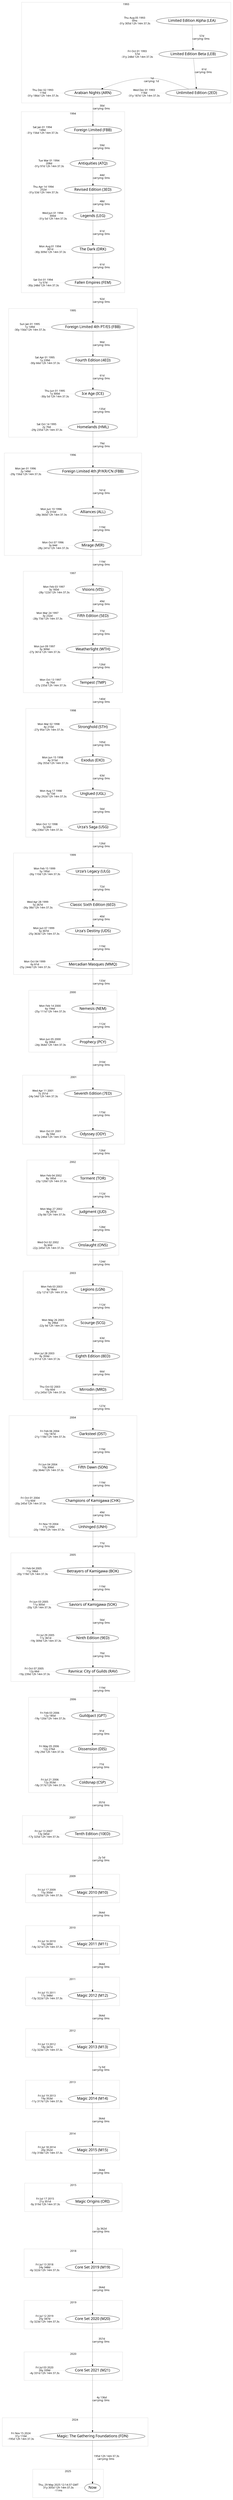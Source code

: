 digraph {
    node [fontname="Simple Plan";];
    edge [fontname="Master Photograph";];
    fontname="Simple Plan";
    rankdir="TD";
    subgraph cluster_1993 {
        penwidth="0.2";
        label="1993";
        subgraph {
            peripheries=0;
            cluster=true;
            label="";
            "Limited Edition Alpha (LEA)" [fontsize="20";];
            "annotation0" [label="Thu Aug 05 1993\n0ms\n-31y 305d 12h 14m 37.3s"; margin="0.2"; shape="plaintext"; style="dotted";];
            "annotation0" -> "Limited Edition Alpha (LEA)" [arrowhead="none"; minlen="0"; penwidth="0.5"; style="dotted"; tailclip="false"; weight="0";];
        }
        subgraph {
            peripheries=0;
            cluster=true;
            label="";
            "Limited Edition Beta (LEB)" [fontsize="20";];
            "annotation1" [label="Fri Oct 01 1993\n57d\n-31y 248d 12h 14m 37.3s"; margin="0.2"; shape="plaintext"; style="dotted";];
            "annotation1" -> "Limited Edition Beta (LEB)" [arrowhead="none"; minlen="0"; penwidth="0.5"; style="dotted"; tailclip="false"; weight="0";];
            "Limited Edition Alpha (LEA)" -> "Limited Edition Beta (LEB)" [label="  57d\ncarrying: 0ms"; minlen="2.097141118779237"; penwidth="0.5"; weight="1";];
        }
        subgraph {
            peripheries=0;
            cluster=true;
            label="";
            "Unlimited Edition (2ED)" [fontsize="20";];
            "annotation2" [label="Wed Dec 01 1993\n118d\n-31y 187d 12h 14m 37.3s"; margin="0.2"; shape="plaintext"; style="dotted";];
            "annotation2" -> "Unlimited Edition (2ED)" [arrowhead="none"; minlen="0"; penwidth="0.5"; style="dotted"; tailclip="false"; weight="0";];
            "Limited Edition Beta (LEB)" -> "Unlimited Edition (2ED)" [label="  61d\ncarrying: 0ms"; minlen="2.164963715117998"; penwidth="0.5"; weight="1";];
        }
        subgraph {
            peripheries=0;
            cluster=true;
            label="";
            "Arabian Nights (ARN)" [fontsize="20";];
            "annotation3" [label="Thu Dec 02 1993\n119d\n-31y 186d 12h 14m 37.3s"; margin="0.2"; shape="plaintext"; style="dotted";];
            "annotation3" -> "Arabian Nights (ARN)" [arrowhead="none"; minlen="0"; penwidth="0.5"; style="dotted"; tailclip="false"; weight="0";];
            "Unlimited Edition (2ED)" -> "Arabian Nights (ARN)" [label="  1d\ncarrying: 1d"; minlen="0.01"; penwidth="0.5"; weight="1";];
        }
    }
    subgraph cluster_1994 {
        penwidth="0.2";
        label="1994";
        subgraph {
            peripheries=0;
            cluster=true;
            label="";
            "Foreign Limited (FBB)" [fontsize="20";];
            "annotation4" [label="Sat Jan 01 1994\n149d\n-31y 156d 12h 14m 37.3s"; margin="0.2"; shape="plaintext"; style="dotted";];
            "annotation4" -> "Foreign Limited (FBB)" [arrowhead="none"; minlen="0"; penwidth="0.5"; style="dotted"; tailclip="false"; weight="0";];
            "Arabian Nights (ARN)" -> "Foreign Limited (FBB)" [label="  30d\ncarrying: 0ms"; minlen="1.488077055429833"; penwidth="0.5"; weight="1";];
        }
        subgraph {
            peripheries=0;
            cluster=true;
            label="";
            "Antiquities (ATQ)" [fontsize="20";];
            "annotation5" [label="Tue Mar 01 1994\n208d\n-31y 97d 12h 14m 37.3s"; margin="0.2"; shape="plaintext"; style="dotted";];
            "annotation5" -> "Antiquities (ATQ)" [arrowhead="none"; minlen="0"; penwidth="0.5"; style="dotted"; tailclip="false"; weight="0";];
            "Foreign Limited (FBB)" -> "Antiquities (ATQ)" [label="  59d\ncarrying: 0ms"; minlen="2.1316272948504063"; penwidth="0.5"; weight="1";];
        }
        subgraph {
            peripheries=0;
            cluster=true;
            label="";
            "Revised Edition (3ED)" [fontsize="20";];
            "annotation6" [label="Thu Apr 14 1994\n252d\n-31y 53d 12h 14m 37.3s"; margin="0.2"; shape="plaintext"; style="dotted";];
            "annotation6" -> "Revised Edition (3ED)" [arrowhead="none"; minlen="0"; penwidth="0.5"; style="dotted"; tailclip="false"; weight="0";];
            "Antiquities (ATQ)" -> "Revised Edition (3ED)" [label="  44d\ncarrying: 0ms"; minlen="1.8382794848629478"; penwidth="0.5"; weight="1";];
        }
        subgraph {
            peripheries=0;
            cluster=true;
            label="";
            "Legends (LEG)" [fontsize="20";];
            "annotation7" [label="Wed Jun 01 1994\n300d\n-31y 5d 12h 14m 37.3s"; margin="0.2"; shape="plaintext"; style="dotted";];
            "annotation7" -> "Legends (LEG)" [arrowhead="none"; minlen="0"; penwidth="0.5"; style="dotted"; tailclip="false"; weight="0";];
            "Revised Edition (3ED)" -> "Legends (LEG)" [label="  48d\ncarrying: 0ms"; minlen="1.9252908618525777"; penwidth="0.5"; weight="1";];
        }
        subgraph {
            peripheries=0;
            cluster=true;
            label="";
            "The Dark (DRK)" [fontsize="20";];
            "annotation8" [label="Mon Aug 01 1994\n361d\n-30y 309d 12h 14m 37.3s"; margin="0.2"; shape="plaintext"; style="dotted";];
            "annotation8" -> "The Dark (DRK)" [arrowhead="none"; minlen="0"; penwidth="0.5"; style="dotted"; tailclip="false"; weight="0";];
            "Legends (LEG)" -> "The Dark (DRK)" [label="  61d\ncarrying: 0ms"; minlen="2.164963715117998"; penwidth="0.5"; weight="1";];
        }
        subgraph {
            peripheries=0;
            cluster=true;
            label="";
            "Fallen Empires (FEM)" [fontsize="20";];
            "annotation9" [label="Sat Oct 01 1994\n1y 57d\n-30y 248d 12h 14m 37.3s"; margin="0.2"; shape="plaintext"; style="dotted";];
            "annotation9" -> "Fallen Empires (FEM)" [arrowhead="none"; minlen="0"; penwidth="0.5"; style="dotted"; tailclip="false"; weight="0";];
            "The Dark (DRK)" -> "Fallen Empires (FEM)" [label="  61d\ncarrying: 0ms"; minlen="2.164963715117998"; penwidth="0.5"; weight="1";];
        }
    }
    subgraph cluster_1995 {
        penwidth="0.2";
        label="1995";
        subgraph {
            peripheries=0;
            cluster=true;
            label="";
            "Foreign Limited 4th PT/ES (FBB)" [fontsize="20";];
            "annotation10" [label="Sun Jan 01 1995\n1y 149d\n-30y 156d 12h 14m 37.3s"; margin="0.2"; shape="plaintext"; style="dotted";];
            "annotation10" -> "Foreign Limited 4th PT/ES (FBB)" [arrowhead="none"; minlen="0"; penwidth="0.5"; style="dotted"; tailclip="false"; weight="0";];
            "Fallen Empires (FEM)" -> "Foreign Limited 4th PT/ES (FBB)" [label="  92d\ncarrying: 0ms"; minlen="2.575878427993727"; penwidth="0.5"; weight="1";];
        }
        subgraph {
            peripheries=0;
            cluster=true;
            label="";
            "Fourth Edition (4ED)" [fontsize="20";];
            "annotation11" [label="Sat Apr 01 1995\n1y 239d\n-30y 66d 12h 14m 37.3s"; margin="0.2"; shape="plaintext"; style="dotted";];
            "annotation11" -> "Fourth Edition (4ED)" [arrowhead="none"; minlen="0"; penwidth="0.5"; style="dotted"; tailclip="false"; weight="0";];
            "Foreign Limited 4th PT/ES (FBB)" -> "Fourth Edition (4ED)" [label="  90d\ncarrying: 0ms"; minlen="2.5538995212749516"; penwidth="0.5"; weight="1";];
        }
        subgraph {
            peripheries=0;
            cluster=true;
            label="";
            "Ice Age (ICE)" [fontsize="20";];
            "annotation12" [label="Thu Jun 01 1995\n1y 300d\n-30y 5d 12h 14m 37.3s"; margin="0.2"; shape="plaintext"; style="dotted";];
            "annotation12" -> "Ice Age (ICE)" [arrowhead="none"; minlen="0"; penwidth="0.5"; style="dotted"; tailclip="false"; weight="0";];
            "Fourth Edition (4ED)" -> "Ice Age (ICE)" [label="  61d\ncarrying: 0ms"; minlen="2.164963715117998"; penwidth="0.5"; weight="1";];
        }
        subgraph {
            peripheries=0;
            cluster=true;
            label="";
            "Homelands (HML)" [fontsize="20";];
            "annotation13" [label="Sat Oct 14 1995\n2y 70d\n-29y 235d 12h 14m 37.3s"; margin="0.2"; shape="plaintext"; style="dotted";];
            "annotation13" -> "Homelands (HML)" [arrowhead="none"; minlen="0"; penwidth="0.5"; style="dotted"; tailclip="false"; weight="0";];
            "Ice Age (ICE)" -> "Homelands (HML)" [label="  135d\ncarrying: 0ms"; minlen="2.959364629383116"; penwidth="0.5"; weight="1";];
        }
    }
    subgraph cluster_1996 {
        penwidth="0.2";
        label="1996";
        subgraph {
            peripheries=0;
            cluster=true;
            label="";
            "Foreign Limited 4th JP/KR/CN (FBB)" [fontsize="20";];
            "annotation14" [label="Mon Jan 01 1996\n2y 149d\n-29y 156d 12h 14m 37.3s"; margin="0.2"; shape="plaintext"; style="dotted";];
            "annotation14" -> "Foreign Limited 4th JP/KR/CN (FBB)" [arrowhead="none"; minlen="0"; penwidth="0.5"; style="dotted"; tailclip="false"; weight="0";];
            "Homelands (HML)" -> "Foreign Limited 4th JP/KR/CN (FBB)" [label="  79d\ncarrying: 0ms"; minlen="2.423537703411708"; penwidth="0.5"; weight="1";];
        }
        subgraph {
            peripheries=0;
            cluster=true;
            label="";
            "Alliances (ALL)" [fontsize="20";];
            "annotation15" [label="Mon Jun 10 1996\n2y 310d\n-28y 360d 12h 14m 37.3s"; margin="0.2"; shape="plaintext"; style="dotted";];
            "annotation15" -> "Alliances (ALL)" [arrowhead="none"; minlen="0"; penwidth="0.5"; style="dotted"; tailclip="false"; weight="0";];
            "Foreign Limited 4th JP/KR/CN (FBB)" -> "Alliances (ALL)" [label="  161d\ncarrying: 0ms"; minlen="3.1354942159291497"; penwidth="0.5"; weight="1";];
        }
        subgraph {
            peripheries=0;
            cluster=true;
            label="";
            "Mirage (MIR)" [fontsize="20";];
            "annotation16" [label="Mon Oct 07 1996\n3y 64d\n-28y 241d 12h 14m 37.3s"; margin="0.2"; shape="plaintext"; style="dotted";];
            "annotation16" -> "Mirage (MIR)" [arrowhead="none"; minlen="0"; penwidth="0.5"; style="dotted"; tailclip="false"; weight="0";];
            "Alliances (ALL)" -> "Mirage (MIR)" [label="  119d\ncarrying: 0ms"; minlen="2.833213344056216"; penwidth="0.5"; weight="1";];
        }
    }
    subgraph cluster_1997 {
        penwidth="0.2";
        label="1997";
        subgraph {
            peripheries=0;
            cluster=true;
            label="";
            "Visions (VIS)" [fontsize="20";];
            "annotation17" [label="Mon Feb 03 1997\n3y 183d\n-28y 122d 12h 14m 37.3s"; margin="0.2"; shape="plaintext"; style="dotted";];
            "annotation17" -> "Visions (VIS)" [arrowhead="none"; minlen="0"; penwidth="0.5"; style="dotted"; tailclip="false"; weight="0";];
            "Mirage (MIR)" -> "Visions (VIS)" [label="  119d\ncarrying: 0ms"; minlen="2.833213344056216"; penwidth="0.5"; weight="1";];
        }
        subgraph {
            peripheries=0;
            cluster=true;
            label="";
            "Fifth Edition (5ED)" [fontsize="20";];
            "annotation18" [label="Mon Mar 24 1997\n3y 232d\n-28y 73d 12h 14m 37.3s"; margin="0.2"; shape="plaintext"; style="dotted";];
            "annotation18" -> "Fifth Edition (5ED)" [arrowhead="none"; minlen="0"; penwidth="0.5"; style="dotted"; tailclip="false"; weight="0";];
            "Visions (VIS)" -> "Fifth Edition (5ED)" [label="  49d\ncarrying: 0ms"; minlen="1.9459101490553132"; penwidth="0.5"; weight="1";];
        }
        subgraph {
            peripheries=0;
            cluster=true;
            label="";
            "Weatherlight (WTH)" [fontsize="20";];
            "annotation19" [label="Mon Jun 09 1997\n3y 309d\n-27y 361d 12h 14m 37.3s"; margin="0.2"; shape="plaintext"; style="dotted";];
            "annotation19" -> "Weatherlight (WTH)" [arrowhead="none"; minlen="0"; penwidth="0.5"; style="dotted"; tailclip="false"; weight="0";];
            "Fifth Edition (5ED)" -> "Weatherlight (WTH)" [label="  77d\ncarrying: 0ms"; minlen="2.3978952727983707"; penwidth="0.5"; weight="1";];
        }
        subgraph {
            peripheries=0;
            cluster=true;
            label="";
            "Tempest (TMP)" [fontsize="20";];
            "annotation20" [label="Mon Oct 13 1997\n4y 70d\n-27y 235d 12h 14m 37.3s"; margin="0.2"; shape="plaintext"; style="dotted";];
            "annotation20" -> "Tempest (TMP)" [arrowhead="none"; minlen="0"; penwidth="0.5"; style="dotted"; tailclip="false"; weight="0";];
            "Weatherlight (WTH)" -> "Tempest (TMP)" [label="  126d\ncarrying: 0ms"; minlen="2.8903717578961645"; penwidth="0.5"; weight="1";];
        }
    }
    subgraph cluster_1998 {
        penwidth="0.2";
        label="1998";
        subgraph {
            peripheries=0;
            cluster=true;
            label="";
            "Stronghold (STH)" [fontsize="20";];
            "annotation21" [label="Mon Mar 02 1998\n4y 210d\n-27y 95d 12h 14m 37.3s"; margin="0.2"; shape="plaintext"; style="dotted";];
            "annotation21" -> "Stronghold (STH)" [arrowhead="none"; minlen="0"; penwidth="0.5"; style="dotted"; tailclip="false"; weight="0";];
            "Tempest (TMP)" -> "Stronghold (STH)" [label="  140d\ncarrying: 0ms"; minlen="2.995732273553991"; penwidth="0.5"; weight="1";];
        }
        subgraph {
            peripheries=0;
            cluster=true;
            label="";
            "Exodus (EXO)" [fontsize="20";];
            "annotation22" [label="Mon Jun 15 1998\n4y 315d\n-26y 355d 12h 14m 37.3s"; margin="0.2"; shape="plaintext"; style="dotted";];
            "annotation22" -> "Exodus (EXO)" [arrowhead="none"; minlen="0"; penwidth="0.5"; style="dotted"; tailclip="false"; weight="0";];
            "Stronghold (STH)" -> "Exodus (EXO)" [label="  105d\ncarrying: 0ms"; minlen="2.70805020110221"; penwidth="0.5"; weight="1";];
        }
        subgraph {
            peripheries=0;
            cluster=true;
            label="";
            "Unglued (UGL)" [fontsize="20";];
            "annotation23" [label="Mon Aug 17 1998\n5y 13d\n-26y 292d 12h 14m 37.3s"; margin="0.2"; shape="plaintext"; style="dotted";];
            "annotation23" -> "Unglued (UGL)" [arrowhead="none"; minlen="0"; penwidth="0.5"; style="dotted"; tailclip="false"; weight="0";];
            "Exodus (EXO)" -> "Unglued (UGL)" [label="  63d\ncarrying: 0ms"; minlen="2.1972245773362196"; penwidth="0.5"; weight="1";];
        }
        subgraph {
            peripheries=0;
            cluster=true;
            label="";
            "Urza's Saga (USG)" [fontsize="20";];
            "annotation24" [label="Mon Oct 12 1998\n5y 69d\n-26y 236d 12h 14m 37.3s"; margin="0.2"; shape="plaintext"; style="dotted";];
            "annotation24" -> "Urza's Saga (USG)" [arrowhead="none"; minlen="0"; penwidth="0.5"; style="dotted"; tailclip="false"; weight="0";];
            "Unglued (UGL)" -> "Urza's Saga (USG)" [label="  56d\ncarrying: 0ms"; minlen="2.0794415416798357"; penwidth="0.5"; weight="1";];
        }
    }
    subgraph cluster_1999 {
        penwidth="0.2";
        label="1999";
        subgraph {
            peripheries=0;
            cluster=true;
            label="";
            "Urza's Legacy (ULG)" [fontsize="20";];
            "annotation25" [label="Mon Feb 15 1999\n5y 195d\n-26y 110d 12h 14m 37.3s"; margin="0.2"; shape="plaintext"; style="dotted";];
            "annotation25" -> "Urza's Legacy (ULG)" [arrowhead="none"; minlen="0"; penwidth="0.5"; style="dotted"; tailclip="false"; weight="0";];
            "Urza's Saga (USG)" -> "Urza's Legacy (ULG)" [label="  126d\ncarrying: 0ms"; minlen="2.8903717578961645"; penwidth="0.5"; weight="1";];
        }
        subgraph {
            peripheries=0;
            cluster=true;
            label="";
            "Classic Sixth Edition (6ED)" [fontsize="20";];
            "annotation26" [label="Wed Apr 28 1999\n5y 267d\n-26y 38d 12h 14m 37.3s"; margin="0.2"; shape="plaintext"; style="dotted";];
            "annotation26" -> "Classic Sixth Edition (6ED)" [arrowhead="none"; minlen="0"; penwidth="0.5"; style="dotted"; tailclip="false"; weight="0";];
            "Urza's Legacy (ULG)" -> "Classic Sixth Edition (6ED)" [label="  72d\ncarrying: 0ms"; minlen="2.330755969960742"; penwidth="0.5"; weight="1";];
        }
        subgraph {
            peripheries=0;
            cluster=true;
            label="";
            "Urza's Destiny (UDS)" [fontsize="20";];
            "annotation27" [label="Mon Jun 07 1999\n5y 307d\n-25y 363d 12h 14m 37.3s"; margin="0.2"; shape="plaintext"; style="dotted";];
            "annotation27" -> "Urza's Destiny (UDS)" [arrowhead="none"; minlen="0"; penwidth="0.5"; style="dotted"; tailclip="false"; weight="0";];
            "Classic Sixth Edition (6ED)" -> "Urza's Destiny (UDS)" [label="  40d\ncarrying: 0ms"; minlen="1.742969305058623"; penwidth="0.5"; weight="1";];
        }
        subgraph {
            peripheries=0;
            cluster=true;
            label="";
            "Mercadian Masques (MMQ)" [fontsize="20";];
            "annotation28" [label="Mon Oct 04 1999\n6y 61d\n-25y 244d 12h 14m 37.3s"; margin="0.2"; shape="plaintext"; style="dotted";];
            "annotation28" -> "Mercadian Masques (MMQ)" [arrowhead="none"; minlen="0"; penwidth="0.5"; style="dotted"; tailclip="false"; weight="0";];
            "Urza's Destiny (UDS)" -> "Mercadian Masques (MMQ)" [label="  119d\ncarrying: 0ms"; minlen="2.833213344056216"; penwidth="0.5"; weight="1";];
        }
    }
    subgraph cluster_2000 {
        penwidth="0.2";
        label="2000";
        subgraph {
            peripheries=0;
            cluster=true;
            label="";
            "Nemesis (NEM)" [fontsize="20";];
            "annotation29" [label="Mon Feb 14 2000\n6y 194d\n-25y 111d 12h 14m 37.3s"; margin="0.2"; shape="plaintext"; style="dotted";];
            "annotation29" -> "Nemesis (NEM)" [arrowhead="none"; minlen="0"; penwidth="0.5"; style="dotted"; tailclip="false"; weight="0";];
            "Mercadian Masques (MMQ)" -> "Nemesis (NEM)" [label="  133d\ncarrying: 0ms"; minlen="2.9444389791664403"; penwidth="0.5"; weight="1";];
        }
        subgraph {
            peripheries=0;
            cluster=true;
            label="";
            "Prophecy (PCY)" [fontsize="20";];
            "annotation30" [label="Mon Jun 05 2000\n6y 306d\n-24y 364d 12h 14m 37.3s"; margin="0.2"; shape="plaintext"; style="dotted";];
            "annotation30" -> "Prophecy (PCY)" [arrowhead="none"; minlen="0"; penwidth="0.5"; style="dotted"; tailclip="false"; weight="0";];
            "Nemesis (NEM)" -> "Prophecy (PCY)" [label="  112d\ncarrying: 0ms"; minlen="2.772588722239781"; penwidth="0.5"; weight="1";];
        }
    }
    subgraph cluster_2001 {
        penwidth="0.2";
        label="2001";
        subgraph {
            peripheries=0;
            cluster=true;
            label="";
            "Seventh Edition (7ED)" [fontsize="20";];
            "annotation31" [label="Wed Apr 11 2001\n7y 251d\n-24y 54d 12h 14m 37.3s"; margin="0.2"; shape="plaintext"; style="dotted";];
            "annotation31" -> "Seventh Edition (7ED)" [arrowhead="none"; minlen="0"; penwidth="0.5"; style="dotted"; tailclip="false"; weight="0";];
            "Prophecy (PCY)" -> "Seventh Edition (7ED)" [label="  310d\ncarrying: 0ms"; minlen="3.7906621484238787"; penwidth="0.5"; weight="1";];
        }
        subgraph {
            peripheries=0;
            cluster=true;
            label="";
            "Odyssey (ODY)" [fontsize="20";];
            "annotation32" [label="Mon Oct 01 2001\n8y 59d\n-23y 246d 12h 14m 37.3s"; margin="0.2"; shape="plaintext"; style="dotted";];
            "annotation32" -> "Odyssey (ODY)" [arrowhead="none"; minlen="0"; penwidth="0.5"; style="dotted"; tailclip="false"; weight="0";];
            "Seventh Edition (7ED)" -> "Odyssey (ODY)" [label="  173d\ncarrying: 0ms"; minlen="3.207381445442466"; penwidth="0.5"; weight="1";];
        }
    }
    subgraph cluster_2002 {
        penwidth="0.2";
        label="2002";
        subgraph {
            peripheries=0;
            cluster=true;
            label="";
            "Torment (TOR)" [fontsize="20";];
            "annotation33" [label="Mon Feb 04 2002\n8y 185d\n-23y 120d 12h 14m 37.3s"; margin="0.2"; shape="plaintext"; style="dotted";];
            "annotation33" -> "Torment (TOR)" [arrowhead="none"; minlen="0"; penwidth="0.5"; style="dotted"; tailclip="false"; weight="0";];
            "Odyssey (ODY)" -> "Torment (TOR)" [label="  126d\ncarrying: 0ms"; minlen="2.8903717578961645"; penwidth="0.5"; weight="1";];
        }
        subgraph {
            peripheries=0;
            cluster=true;
            label="";
            "Judgment (JUD)" [fontsize="20";];
            "annotation34" [label="Mon May 27 2002\n8y 297d\n-23y 8d 12h 14m 37.3s"; margin="0.2"; shape="plaintext"; style="dotted";];
            "annotation34" -> "Judgment (JUD)" [arrowhead="none"; minlen="0"; penwidth="0.5"; style="dotted"; tailclip="false"; weight="0";];
            "Torment (TOR)" -> "Judgment (JUD)" [label="  112d\ncarrying: 0ms"; minlen="2.772588722239781"; penwidth="0.5"; weight="1";];
        }
        subgraph {
            peripheries=0;
            cluster=true;
            label="";
            "Onslaught (ONS)" [fontsize="20";];
            "annotation35" [label="Wed Oct 02 2002\n9y 60d\n-22y 245d 12h 14m 37.3s"; margin="0.2"; shape="plaintext"; style="dotted";];
            "annotation35" -> "Onslaught (ONS)" [arrowhead="none"; minlen="0"; penwidth="0.5"; style="dotted"; tailclip="false"; weight="0";];
            "Judgment (JUD)" -> "Onslaught (ONS)" [label="  128d\ncarrying: 0ms"; minlen="2.906120114864304"; penwidth="0.5"; weight="1";];
        }
    }
    subgraph cluster_2003 {
        penwidth="0.2";
        label="2003";
        subgraph {
            peripheries=0;
            cluster=true;
            label="";
            "Legions (LGN)" [fontsize="20";];
            "annotation36" [label="Mon Feb 03 2003\n9y 184d\n-22y 121d 12h 14m 37.3s"; margin="0.2"; shape="plaintext"; style="dotted";];
            "annotation36" -> "Legions (LGN)" [arrowhead="none"; minlen="0"; penwidth="0.5"; style="dotted"; tailclip="false"; weight="0";];
            "Onslaught (ONS)" -> "Legions (LGN)" [label="  124d\ncarrying: 0ms"; minlen="2.8743714165497236"; penwidth="0.5"; weight="1";];
        }
        subgraph {
            peripheries=0;
            cluster=true;
            label="";
            "Scourge (SCG)" [fontsize="20";];
            "annotation37" [label="Mon May 26 2003\n9y 296d\n-22y 9d 12h 14m 37.3s"; margin="0.2"; shape="plaintext"; style="dotted";];
            "annotation37" -> "Scourge (SCG)" [arrowhead="none"; minlen="0"; penwidth="0.5"; style="dotted"; tailclip="false"; weight="0";];
            "Legions (LGN)" -> "Scourge (SCG)" [label="  112d\ncarrying: 0ms"; minlen="2.772588722239781"; penwidth="0.5"; weight="1";];
        }
        subgraph {
            peripheries=0;
            cluster=true;
            label="";
            "Eighth Edition (8ED)" [fontsize="20";];
            "annotation38" [label="Mon Jul 28 2003\n9y 359d\n-21y 311d 12h 14m 37.3s"; margin="0.2"; shape="plaintext"; style="dotted";];
            "annotation38" -> "Eighth Edition (8ED)" [arrowhead="none"; minlen="0"; penwidth="0.5"; style="dotted"; tailclip="false"; weight="0";];
            "Scourge (SCG)" -> "Eighth Edition (8ED)" [label="  63d\ncarrying: 0ms"; minlen="2.1972245773362196"; penwidth="0.5"; weight="1";];
        }
        subgraph {
            peripheries=0;
            cluster=true;
            label="";
            "Mirrodin (MRD)" [fontsize="20";];
            "annotation39" [label="Thu Oct 02 2003\n10y 60d\n-21y 245d 12h 14m 37.3s"; margin="0.2"; shape="plaintext"; style="dotted";];
            "annotation39" -> "Mirrodin (MRD)" [arrowhead="none"; minlen="0"; penwidth="0.5"; style="dotted"; tailclip="false"; weight="0";];
            "Eighth Edition (8ED)" -> "Mirrodin (MRD)" [label="  66d\ncarrying: 0ms"; minlen="2.243744592971112"; penwidth="0.5"; weight="1";];
        }
    }
    subgraph cluster_2004 {
        penwidth="0.2";
        label="2004";
        subgraph {
            peripheries=0;
            cluster=true;
            label="";
            "Darksteel (DST)" [fontsize="20";];
            "annotation40" [label="Fri Feb 06 2004\n10y 187d\n-21y 118d 12h 14m 37.3s"; margin="0.2"; shape="plaintext"; style="dotted";];
            "annotation40" -> "Darksteel (DST)" [arrowhead="none"; minlen="0"; penwidth="0.5"; style="dotted"; tailclip="false"; weight="0";];
            "Mirrodin (MRD)" -> "Darksteel (DST)" [label="  127d\ncarrying: 0ms"; minlen="2.8982769374032777"; penwidth="0.5"; weight="1";];
        }
        subgraph {
            peripheries=0;
            cluster=true;
            label="";
            "Fifth Dawn (5DN)" [fontsize="20";];
            "annotation41" [label="Fri Jun 04 2004\n10y 306d\n-20y 364d 12h 14m 37.3s"; margin="0.2"; shape="plaintext"; style="dotted";];
            "annotation41" -> "Fifth Dawn (5DN)" [arrowhead="none"; minlen="0"; penwidth="0.5"; style="dotted"; tailclip="false"; weight="0";];
            "Darksteel (DST)" -> "Fifth Dawn (5DN)" [label="  119d\ncarrying: 0ms"; minlen="2.833213344056216"; penwidth="0.5"; weight="1";];
        }
        subgraph {
            peripheries=0;
            cluster=true;
            label="";
            "Champions of Kamigawa (CHK)" [fontsize="20";];
            "annotation42" [label="Fri Oct 01 2004\n11y 60d\n-20y 245d 12h 14m 37.3s"; margin="0.2"; shape="plaintext"; style="dotted";];
            "annotation42" -> "Champions of Kamigawa (CHK)" [arrowhead="none"; minlen="0"; penwidth="0.5"; style="dotted"; tailclip="false"; weight="0";];
            "Fifth Dawn (5DN)" -> "Champions of Kamigawa (CHK)" [label="  119d\ncarrying: 0ms"; minlen="2.833213344056216"; penwidth="0.5"; weight="1";];
        }
        subgraph {
            peripheries=0;
            cluster=true;
            label="";
            "Unhinged (UNH)" [fontsize="20";];
            "annotation43" [label="Fri Nov 19 2004\n11y 109d\n-20y 196d 12h 14m 37.3s"; margin="0.2"; shape="plaintext"; style="dotted";];
            "annotation43" -> "Unhinged (UNH)" [arrowhead="none"; minlen="0"; penwidth="0.5"; style="dotted"; tailclip="false"; weight="0";];
            "Champions of Kamigawa (CHK)" -> "Unhinged (UNH)" [label="  49d\ncarrying: 0ms"; minlen="1.9459101490553132"; penwidth="0.5"; weight="1";];
        }
    }
    subgraph cluster_2005 {
        penwidth="0.2";
        label="2005";
        subgraph {
            peripheries=0;
            cluster=true;
            label="";
            "Betrayers of Kamigawa (BOK)" [fontsize="20";];
            "annotation44" [label="Fri Feb 04 2005\n11y 186d\n-20y 119d 12h 14m 37.3s"; margin="0.2"; shape="plaintext"; style="dotted";];
            "annotation44" -> "Betrayers of Kamigawa (BOK)" [arrowhead="none"; minlen="0"; penwidth="0.5"; style="dotted"; tailclip="false"; weight="0";];
            "Unhinged (UNH)" -> "Betrayers of Kamigawa (BOK)" [label="  77d\ncarrying: 0ms"; minlen="2.3978952727983707"; penwidth="0.5"; weight="1";];
        }
        subgraph {
            peripheries=0;
            cluster=true;
            label="";
            "Saviors of Kamigawa (SOK)" [fontsize="20";];
            "annotation45" [label="Fri Jun 03 2005\n11y 305d\n-20y 12h 14m 37.3s"; margin="0.2"; shape="plaintext"; style="dotted";];
            "annotation45" -> "Saviors of Kamigawa (SOK)" [arrowhead="none"; minlen="0"; penwidth="0.5"; style="dotted"; tailclip="false"; weight="0";];
            "Betrayers of Kamigawa (BOK)" -> "Saviors of Kamigawa (SOK)" [label="  119d\ncarrying: 0ms"; minlen="2.833213344056216"; penwidth="0.5"; weight="1";];
        }
        subgraph {
            peripheries=0;
            cluster=true;
            label="";
            "Ninth Edition (9ED)" [fontsize="20";];
            "annotation46" [label="Fri Jul 29 2005\n11y 361d\n-19y 309d 12h 14m 37.3s"; margin="0.2"; shape="plaintext"; style="dotted";];
            "annotation46" -> "Ninth Edition (9ED)" [arrowhead="none"; minlen="0"; penwidth="0.5"; style="dotted"; tailclip="false"; weight="0";];
            "Saviors of Kamigawa (SOK)" -> "Ninth Edition (9ED)" [label="  56d\ncarrying: 0ms"; minlen="2.0794415416798357"; penwidth="0.5"; weight="1";];
        }
        subgraph {
            peripheries=0;
            cluster=true;
            label="";
            "Ravnica: City of Guilds (RAV)" [fontsize="20";];
            "annotation47" [label="Fri Oct 07 2005\n12y 66d\n-19y 239d 12h 14m 37.3s"; margin="0.2"; shape="plaintext"; style="dotted";];
            "annotation47" -> "Ravnica: City of Guilds (RAV)" [arrowhead="none"; minlen="0"; penwidth="0.5"; style="dotted"; tailclip="false"; weight="0";];
            "Ninth Edition (9ED)" -> "Ravnica: City of Guilds (RAV)" [label="  70d\ncarrying: 0ms"; minlen="2.302585092994046"; penwidth="0.5"; weight="1";];
        }
    }
    subgraph cluster_2006 {
        penwidth="0.2";
        label="2006";
        subgraph {
            peripheries=0;
            cluster=true;
            label="";
            "Guildpact (GPT)" [fontsize="20";];
            "annotation48" [label="Fri Feb 03 2006\n12y 185d\n-19y 120d 12h 14m 37.3s"; margin="0.2"; shape="plaintext"; style="dotted";];
            "annotation48" -> "Guildpact (GPT)" [arrowhead="none"; minlen="0"; penwidth="0.5"; style="dotted"; tailclip="false"; weight="0";];
            "Ravnica: City of Guilds (RAV)" -> "Guildpact (GPT)" [label="  119d\ncarrying: 0ms"; minlen="2.833213344056216"; penwidth="0.5"; weight="1";];
        }
        subgraph {
            peripheries=0;
            cluster=true;
            label="";
            "Dissension (DIS)" [fontsize="20";];
            "annotation49" [label="Fri May 05 2006\n12y 276d\n-19y 29d 12h 14m 37.3s"; margin="0.2"; shape="plaintext"; style="dotted";];
            "annotation49" -> "Dissension (DIS)" [arrowhead="none"; minlen="0"; penwidth="0.5"; style="dotted"; tailclip="false"; weight="0";];
            "Guildpact (GPT)" -> "Dissension (DIS)" [label="  91d\ncarrying: 0ms"; minlen="2.5649493574615367"; penwidth="0.5"; weight="1";];
        }
        subgraph {
            peripheries=0;
            cluster=true;
            label="";
            "Coldsnap (CSP)" [fontsize="20";];
            "annotation50" [label="Fri Jul 21 2006\n12y 353d\n-18y 317d 12h 14m 37.3s"; margin="0.2"; shape="plaintext"; style="dotted";];
            "annotation50" -> "Coldsnap (CSP)" [arrowhead="none"; minlen="0"; penwidth="0.5"; style="dotted"; tailclip="false"; weight="0";];
            "Dissension (DIS)" -> "Coldsnap (CSP)" [label="  77d\ncarrying: 0ms"; minlen="2.3978952727983707"; penwidth="0.5"; weight="1";];
        }
    }
    subgraph cluster_2007 {
        penwidth="0.2";
        label="2007";
        subgraph {
            peripheries=0;
            cluster=true;
            label="";
            "Tenth Edition (10ED)" [fontsize="20";];
            "annotation51" [label="Fri Jul 13 2007\n13y 345d\n-17y 325d 12h 14m 37.3s"; margin="0.2"; shape="plaintext"; style="dotted";];
            "annotation51" -> "Tenth Edition (10ED)" [arrowhead="none"; minlen="0"; penwidth="0.5"; style="dotted"; tailclip="false"; weight="0";];
            "Coldsnap (CSP)" -> "Tenth Edition (10ED)" [label="  357d\ncarrying: 0ms"; minlen="3.9318256327243257"; penwidth="0.5"; weight="1";];
        }
    }
    subgraph cluster_2009 {
        penwidth="0.2";
        label="2009";
        subgraph {
            peripheries=0;
            cluster=true;
            label="";
            "Magic 2010 (M10)" [fontsize="20";];
            "annotation52" [label="Fri Jul 17 2009\n15y 350d\n-15y 320d 12h 14m 37.3s"; margin="0.2"; shape="plaintext"; style="dotted";];
            "annotation52" -> "Magic 2010 (M10)" [arrowhead="none"; minlen="0"; penwidth="0.5"; style="dotted"; tailclip="false"; weight="0";];
            "Tenth Edition (10ED)" -> "Magic 2010 (M10)" [label="  2y 5d\ncarrying: 0ms"; minlen="4.653960350157523"; penwidth="0.5"; weight="1";];
        }
    }
    subgraph cluster_2010 {
        penwidth="0.2";
        label="2010";
        subgraph {
            peripheries=0;
            cluster=true;
            label="";
            "Magic 2011 (M11)" [fontsize="20";];
            "annotation53" [label="Fri Jul 16 2010\n16y 349d\n-14y 321d 12h 14m 37.3s"; margin="0.2"; shape="plaintext"; style="dotted";];
            "annotation53" -> "Magic 2011 (M11)" [arrowhead="none"; minlen="0"; penwidth="0.5"; style="dotted"; tailclip="false"; weight="0";];
            "Magic 2010 (M10)" -> "Magic 2011 (M11)" [label="  364d\ncarrying: 0ms"; minlen="3.9512437185814275"; penwidth="0.5"; weight="1";];
        }
    }
    subgraph cluster_2011 {
        penwidth="0.2";
        label="2011";
        subgraph {
            peripheries=0;
            cluster=true;
            label="";
            "Magic 2012 (M12)" [fontsize="20";];
            "annotation54" [label="Fri Jul 15 2011\n17y 348d\n-13y 322d 12h 14m 37.3s"; margin="0.2"; shape="plaintext"; style="dotted";];
            "annotation54" -> "Magic 2012 (M12)" [arrowhead="none"; minlen="0"; penwidth="0.5"; style="dotted"; tailclip="false"; weight="0";];
            "Magic 2011 (M11)" -> "Magic 2012 (M12)" [label="  364d\ncarrying: 0ms"; minlen="3.9512437185814275"; penwidth="0.5"; weight="1";];
        }
    }
    subgraph cluster_2012 {
        penwidth="0.2";
        label="2012";
        subgraph {
            peripheries=0;
            cluster=true;
            label="";
            "Magic 2013 (M13)" [fontsize="20";];
            "annotation55" [label="Fri Jul 13 2012\n18y 347d\n-12y 323d 12h 14m 37.3s"; margin="0.2"; shape="plaintext"; style="dotted";];
            "annotation55" -> "Magic 2013 (M13)" [arrowhead="none"; minlen="0"; penwidth="0.5"; style="dotted"; tailclip="false"; weight="0";];
            "Magic 2012 (M12)" -> "Magic 2013 (M13)" [label="  364d\ncarrying: 0ms"; minlen="3.9512437185814275"; penwidth="0.5"; weight="1";];
        }
    }
    subgraph cluster_2013 {
        penwidth="0.2";
        label="2013";
        subgraph {
            peripheries=0;
            cluster=true;
            label="";
            "Magic 2014 (M14)" [fontsize="20";];
            "annotation56" [label="Fri Jul 19 2013\n19y 353d\n-11y 317d 12h 14m 37.3s"; margin="0.2"; shape="plaintext"; style="dotted";];
            "annotation56" -> "Magic 2014 (M14)" [arrowhead="none"; minlen="0"; penwidth="0.5"; style="dotted"; tailclip="false"; weight="0";];
            "Magic 2013 (M13)" -> "Magic 2014 (M14)" [label="  1y 6d\ncarrying: 0ms"; minlen="3.970291913552122"; penwidth="0.5"; weight="1";];
        }
    }
    subgraph cluster_2014 {
        penwidth="0.2";
        label="2014";
        subgraph {
            peripheries=0;
            cluster=true;
            label="";
            "Magic 2015 (M15)" [fontsize="20";];
            "annotation57" [label="Fri Jul 18 2014\n20y 352d\n-10y 318d 12h 14m 37.3s"; margin="0.2"; shape="plaintext"; style="dotted";];
            "annotation57" -> "Magic 2015 (M15)" [arrowhead="none"; minlen="0"; penwidth="0.5"; style="dotted"; tailclip="false"; weight="0";];
            "Magic 2014 (M14)" -> "Magic 2015 (M15)" [label="  364d\ncarrying: 0ms"; minlen="3.9512437185814275"; penwidth="0.5"; weight="1";];
        }
    }
    subgraph cluster_2015 {
        penwidth="0.2";
        label="2015";
        subgraph {
            peripheries=0;
            cluster=true;
            label="";
            "Magic Origins (ORI)" [fontsize="20";];
            "annotation58" [label="Fri Jul 17 2015\n21y 351d\n-9y 319d 12h 14m 37.3s"; margin="0.2"; shape="plaintext"; style="dotted";];
            "annotation58" -> "Magic Origins (ORI)" [arrowhead="none"; minlen="0"; penwidth="0.5"; style="dotted"; tailclip="false"; weight="0";];
            "Magic 2015 (M15)" -> "Magic Origins (ORI)" [label="  364d\ncarrying: 0ms"; minlen="3.9512437185814275"; penwidth="0.5"; weight="1";];
        }
    }
    subgraph cluster_2018 {
        penwidth="0.2";
        label="2018";
        subgraph {
            peripheries=0;
            cluster=true;
            label="";
            "Core Set 2019 (M19)" [fontsize="20";];
            "annotation59" [label="Fri Jul 13 2018\n24y 348d\n-6y 322d 12h 14m 37.3s"; margin="0.2"; shape="plaintext"; style="dotted";];
            "annotation59" -> "Core Set 2019 (M19)" [arrowhead="none"; minlen="0"; penwidth="0.5"; style="dotted"; tailclip="false"; weight="0";];
            "Magic Origins (ORI)" -> "Core Set 2019 (M19)" [label="  2y 362d\ncarrying: 0ms"; minlen="5.049856007249537"; penwidth="0.5"; weight="1";];
        }
    }
    subgraph cluster_2019 {
        penwidth="0.2";
        label="2019";
        subgraph {
            peripheries=0;
            cluster=true;
            label="";
            "Core Set 2020 (M20)" [fontsize="20";];
            "annotation60" [label="Fri Jul 12 2019\n25y 347d\n-5y 323d 12h 14m 37.3s"; margin="0.2"; shape="plaintext"; style="dotted";];
            "annotation60" -> "Core Set 2020 (M20)" [arrowhead="none"; minlen="0"; penwidth="0.5"; style="dotted"; tailclip="false"; weight="0";];
            "Core Set 2019 (M19)" -> "Core Set 2020 (M20)" [label="  364d\ncarrying: 0ms"; minlen="3.9512437185814275"; penwidth="0.5"; weight="1";];
        }
    }
    subgraph cluster_2020 {
        penwidth="0.2";
        label="2020";
        subgraph {
            peripheries=0;
            cluster=true;
            label="";
            "Core Set 2021 (M21)" [fontsize="20";];
            "annotation61" [label="Fri Jul 03 2020\n26y 339d\n-4y 331d 12h 14m 37.3s"; margin="0.2"; shape="plaintext"; style="dotted";];
            "annotation61" -> "Core Set 2021 (M21)" [arrowhead="none"; minlen="0"; penwidth="0.5"; style="dotted"; tailclip="false"; weight="0";];
            "Core Set 2020 (M20)" -> "Core Set 2021 (M21)" [label="  357d\ncarrying: 0ms"; minlen="3.9318256327243257"; penwidth="0.5"; weight="1";];
        }
    }
    subgraph cluster_2024 {
        penwidth="0.2";
        label="2024";
        subgraph {
            peripheries=0;
            cluster=true;
            label="";
            "Magic: The Gathering Foundations (FDN)" [fontsize="20";];
            "annotation62" [label="Fri Nov 15 2024\n31y 110d\n-195d 12h 14m 37.3s"; margin="0.2"; shape="plaintext"; style="dotted";];
            "annotation62" -> "Magic: The Gathering Foundations (FDN)" [arrowhead="none"; minlen="0"; penwidth="0.5"; style="dotted"; tailclip="false"; weight="0";];
            "Core Set 2021 (M21)" -> "Magic: The Gathering Foundations (FDN)" [label="  4y 136d\ncarrying: 0ms"; minlen="5.429345628954441"; penwidth="0.5"; weight="1";];
        }
    }
    subgraph cluster_2025 {
        penwidth="0.2";
        label="2025";
        subgraph {
            peripheries=0;
            cluster=true;
            label="";
            "Now" [fontsize="20";];
            "annotation63" [label="Thu, 29 May 2025 12:14:37 GMT\n31y 305d 12h 14m 37.3s\n-11ms"; margin="0.2"; shape="plaintext"; style="dotted";];
            "annotation63" -> "Now" [arrowhead="none"; minlen="0"; penwidth="0.5"; style="dotted"; tailclip="false"; weight="0";];
            "Magic: The Gathering Foundations (FDN)" -> "Now" [label="  195d 12h 14m 37.3s\ncarrying: 0ms"; minlen="3.3297021715711064"; penwidth="0.5"; weight="1";];
        }
    }
}
